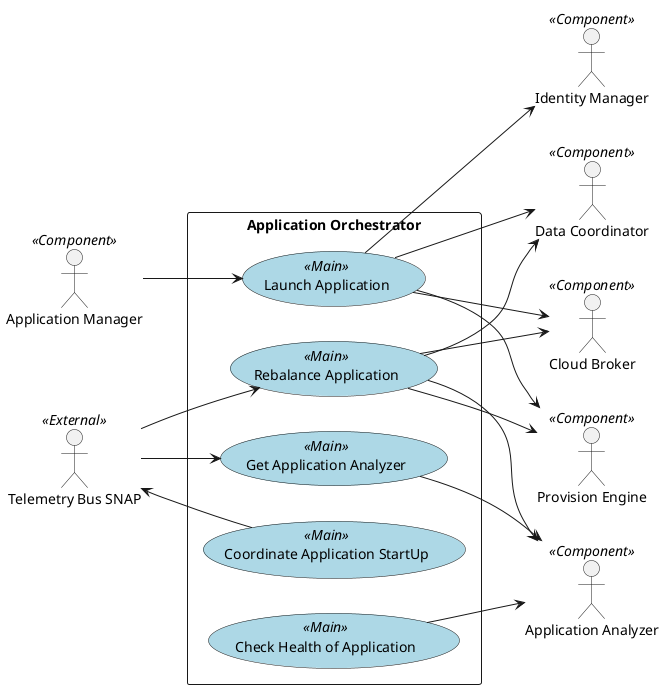 @startuml

left to right direction

skinparam usecase {
  BackgroudnColor #lightgreen
  BackgroundColor<<Main>> #lightblue
}
actor :Cloud Broker: <<Component>>
actor :Provision Engine: <<Component>>
actor :Data Coordinator: <<Component>>
actor :Identity Manager: <<Component>>
actor :Telemetry Bus SNAP: <<External>>
actor :Application Manager: <<Component>>
actor :Application Analyzer: <<Component>>

rectangle "Application Orchestrator" {
UseCase LA <<Main>> as "Launch Application"
UseCase RA <<Main>> as "Rebalance Application"
UseCase GAA <<Main>> as "Get Application Analyzer"
UseCase CHA <<Main>> as "Check Health of Application"
UseCase CAS <<Main>> as "Coordinate Application StartUp"

:Application Manager: --> LA
LA --> :Identity Manager:
LA --> :Cloud Broker:
LA --> :Provision Engine:
LA --> :Data Coordinator:
GAA --> :Application Analyzer:
RA --> :Application Analyzer:
:Telemetry Bus SNAP: --> GAA
:Telemetry Bus SNAP: --> RA
RA --> :Cloud Broker:
RA --> :Provision Engine:
RA --> :Data Coordinator:
CHA --> :Application Analyzer:
CAS --> :Telemetry Bus SNAP:
}

@enduml
